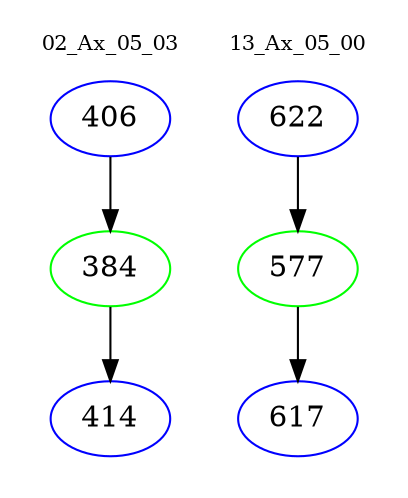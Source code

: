 digraph{
subgraph cluster_0 {
color = white
label = "02_Ax_05_03";
fontsize=10;
T0_406 [label="406", color="blue"]
T0_406 -> T0_384 [color="black"]
T0_384 [label="384", color="green"]
T0_384 -> T0_414 [color="black"]
T0_414 [label="414", color="blue"]
}
subgraph cluster_1 {
color = white
label = "13_Ax_05_00";
fontsize=10;
T1_622 [label="622", color="blue"]
T1_622 -> T1_577 [color="black"]
T1_577 [label="577", color="green"]
T1_577 -> T1_617 [color="black"]
T1_617 [label="617", color="blue"]
}
}
